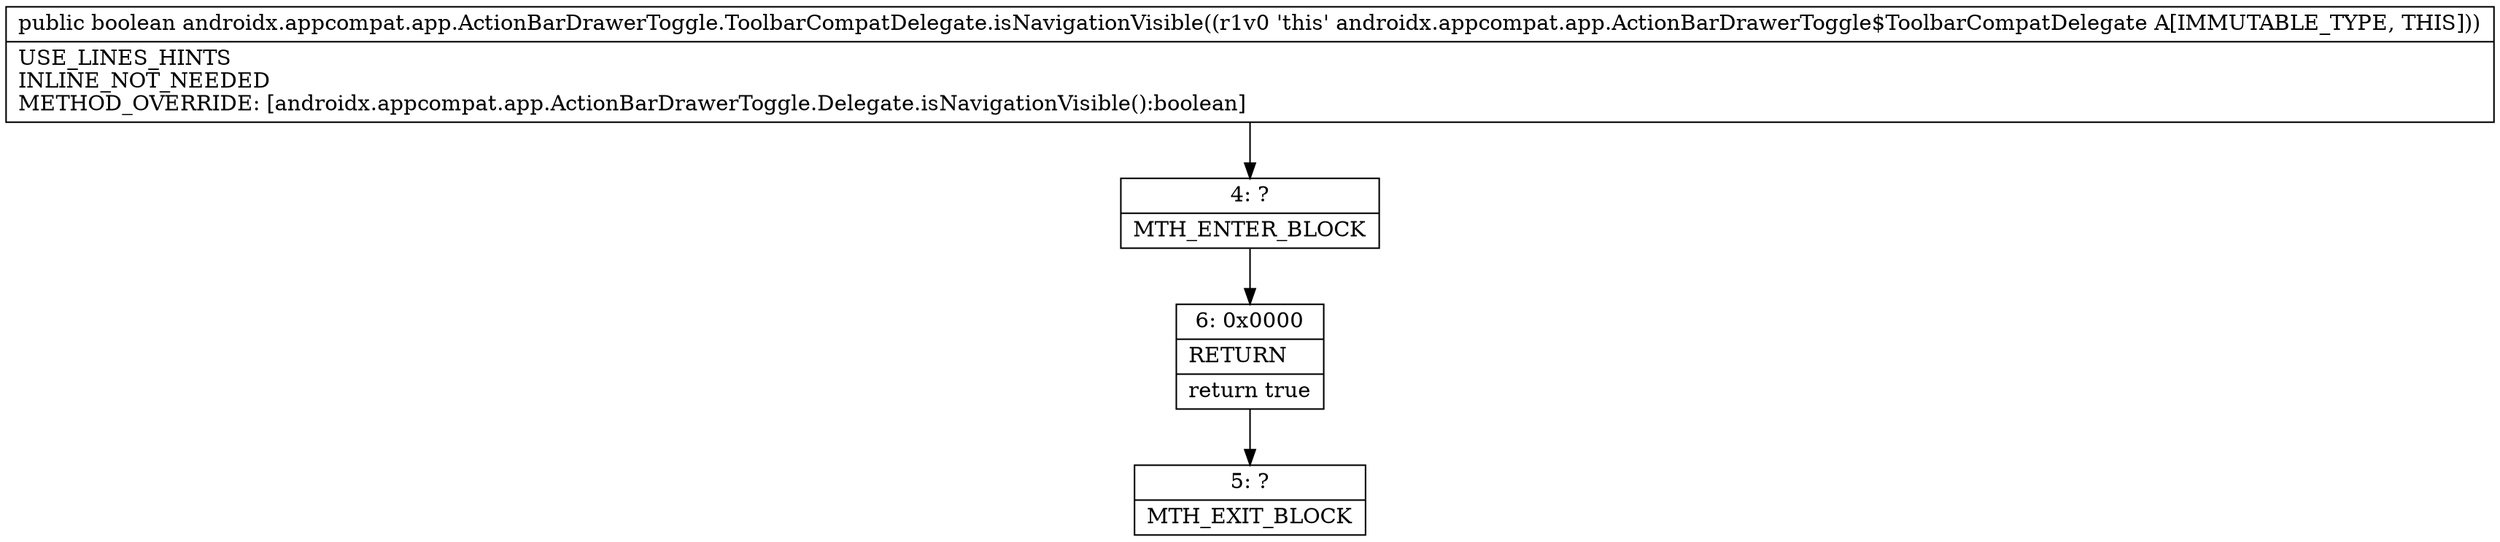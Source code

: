 digraph "CFG forandroidx.appcompat.app.ActionBarDrawerToggle.ToolbarCompatDelegate.isNavigationVisible()Z" {
Node_4 [shape=record,label="{4\:\ ?|MTH_ENTER_BLOCK\l}"];
Node_6 [shape=record,label="{6\:\ 0x0000|RETURN\l|return true\l}"];
Node_5 [shape=record,label="{5\:\ ?|MTH_EXIT_BLOCK\l}"];
MethodNode[shape=record,label="{public boolean androidx.appcompat.app.ActionBarDrawerToggle.ToolbarCompatDelegate.isNavigationVisible((r1v0 'this' androidx.appcompat.app.ActionBarDrawerToggle$ToolbarCompatDelegate A[IMMUTABLE_TYPE, THIS]))  | USE_LINES_HINTS\lINLINE_NOT_NEEDED\lMETHOD_OVERRIDE: [androidx.appcompat.app.ActionBarDrawerToggle.Delegate.isNavigationVisible():boolean]\l}"];
MethodNode -> Node_4;Node_4 -> Node_6;
Node_6 -> Node_5;
}

